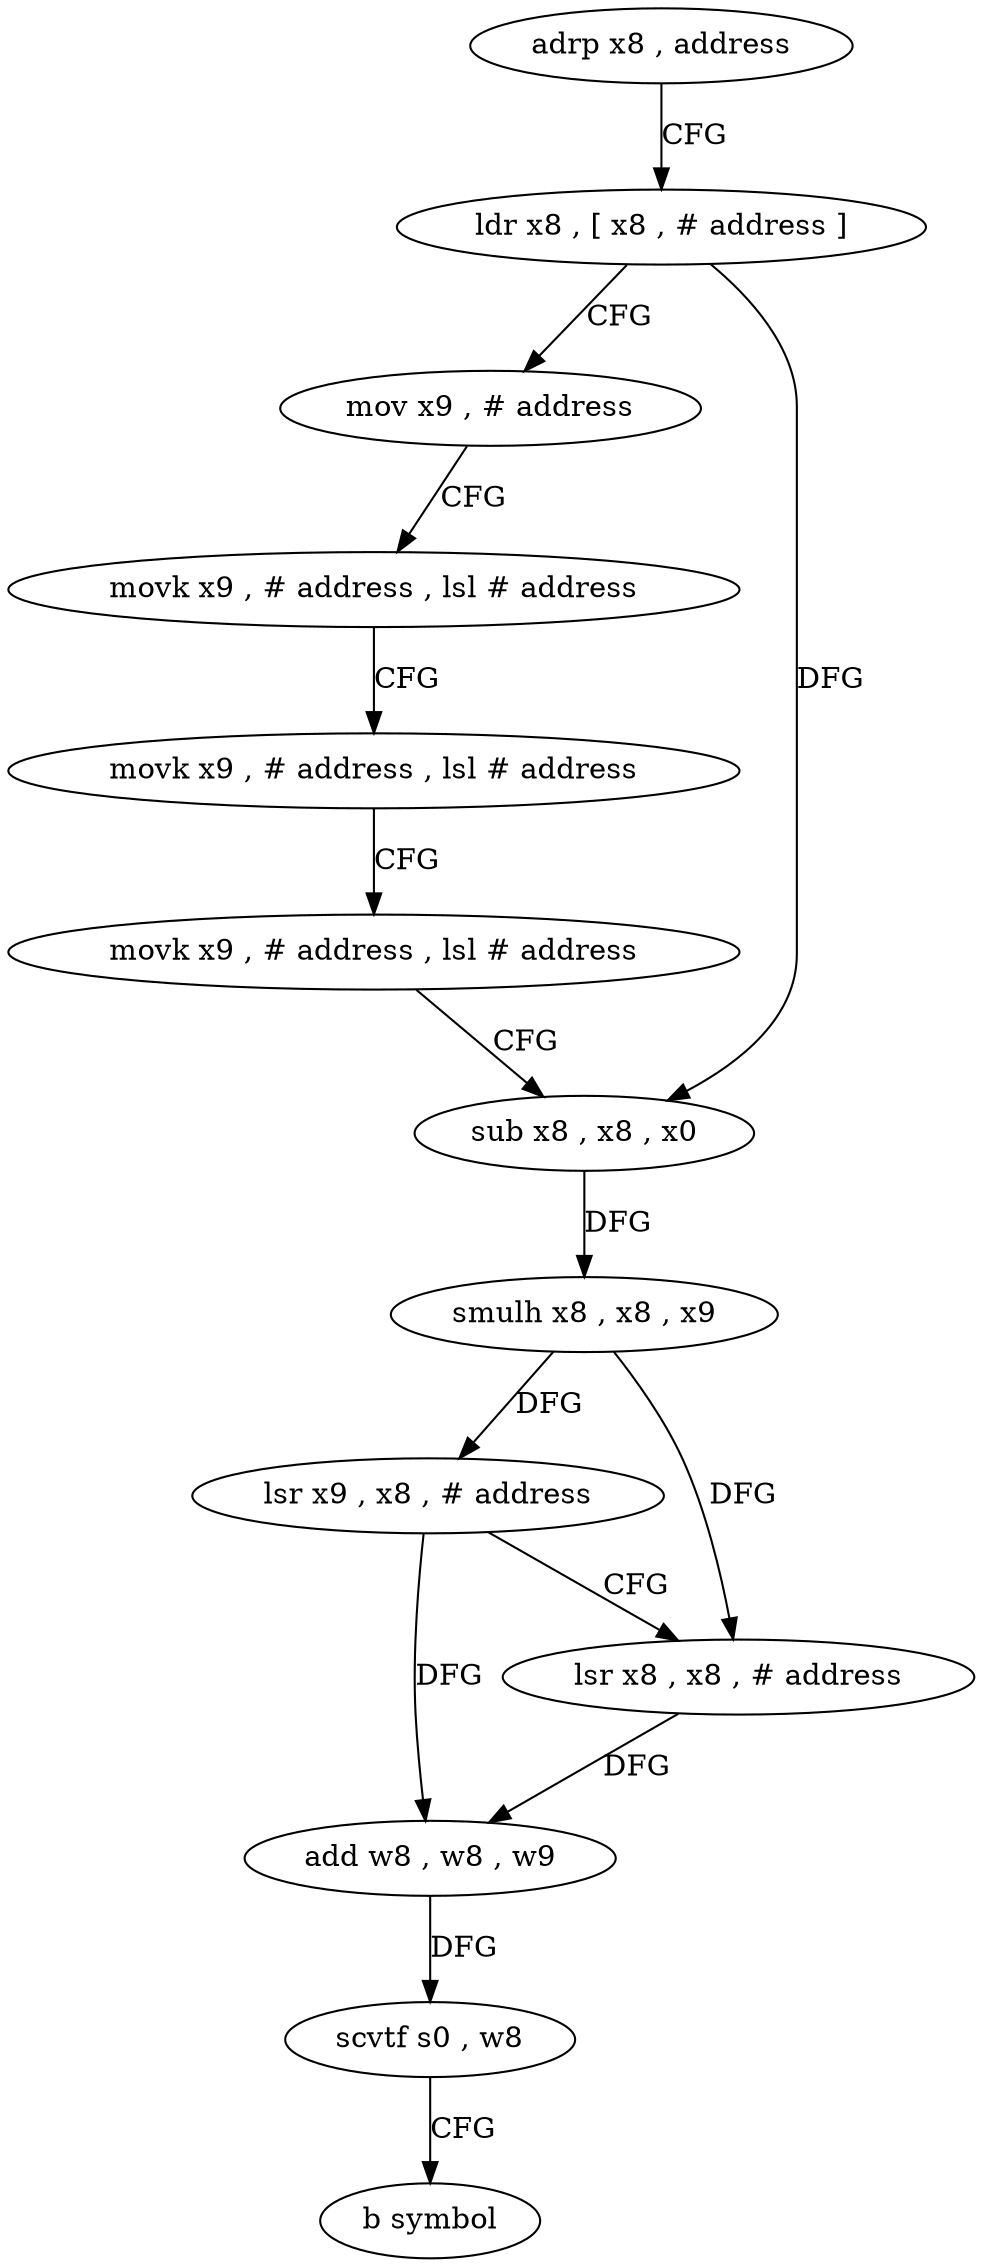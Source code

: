 digraph "func" {
"4243772" [label = "adrp x8 , address" ]
"4243776" [label = "ldr x8 , [ x8 , # address ]" ]
"4243780" [label = "mov x9 , # address" ]
"4243784" [label = "movk x9 , # address , lsl # address" ]
"4243788" [label = "movk x9 , # address , lsl # address" ]
"4243792" [label = "movk x9 , # address , lsl # address" ]
"4243796" [label = "sub x8 , x8 , x0" ]
"4243800" [label = "smulh x8 , x8 , x9" ]
"4243804" [label = "lsr x9 , x8 , # address" ]
"4243808" [label = "lsr x8 , x8 , # address" ]
"4243812" [label = "add w8 , w8 , w9" ]
"4243816" [label = "scvtf s0 , w8" ]
"4243820" [label = "b symbol" ]
"4243772" -> "4243776" [ label = "CFG" ]
"4243776" -> "4243780" [ label = "CFG" ]
"4243776" -> "4243796" [ label = "DFG" ]
"4243780" -> "4243784" [ label = "CFG" ]
"4243784" -> "4243788" [ label = "CFG" ]
"4243788" -> "4243792" [ label = "CFG" ]
"4243792" -> "4243796" [ label = "CFG" ]
"4243796" -> "4243800" [ label = "DFG" ]
"4243800" -> "4243804" [ label = "DFG" ]
"4243800" -> "4243808" [ label = "DFG" ]
"4243804" -> "4243808" [ label = "CFG" ]
"4243804" -> "4243812" [ label = "DFG" ]
"4243808" -> "4243812" [ label = "DFG" ]
"4243812" -> "4243816" [ label = "DFG" ]
"4243816" -> "4243820" [ label = "CFG" ]
}
